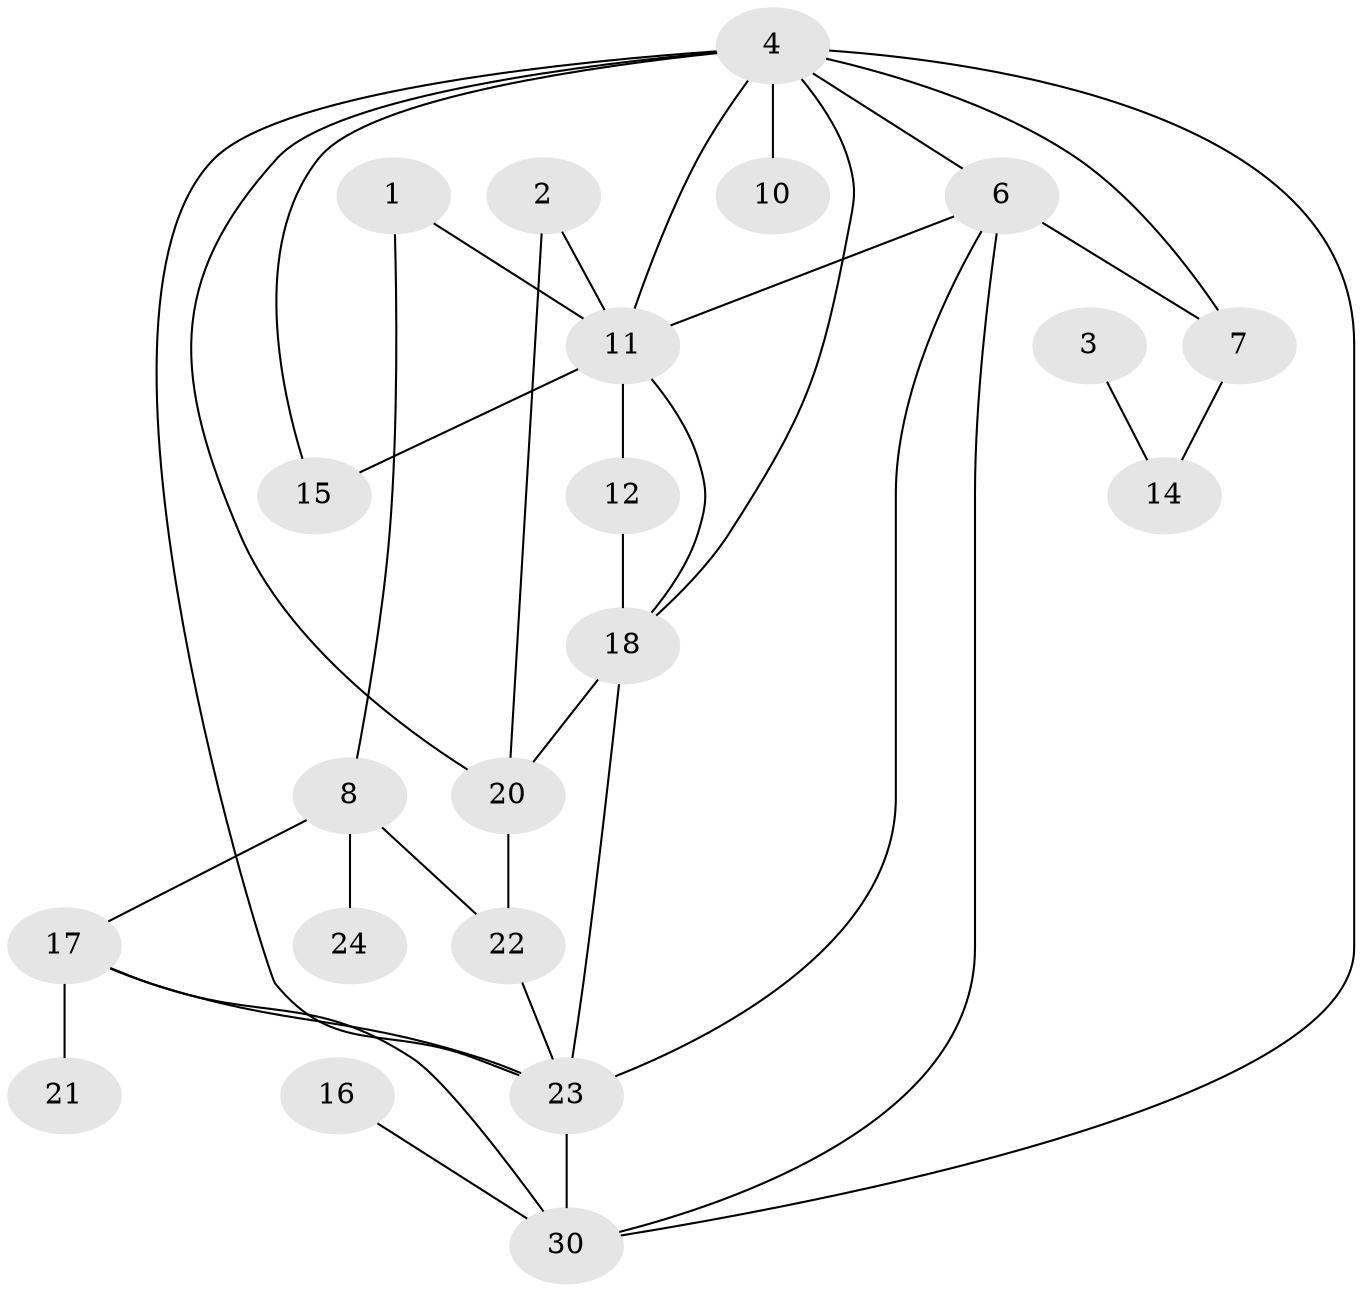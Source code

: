 // original degree distribution, {2: 0.23333333333333334, 3: 0.16666666666666666, 1: 0.23333333333333334, 0: 0.11666666666666667, 4: 0.18333333333333332, 5: 0.03333333333333333, 8: 0.03333333333333333}
// Generated by graph-tools (version 1.1) at 2025/33/03/09/25 02:33:44]
// undirected, 21 vertices, 35 edges
graph export_dot {
graph [start="1"]
  node [color=gray90,style=filled];
  1;
  2;
  3;
  4;
  6;
  7;
  8;
  10;
  11;
  12;
  14;
  15;
  16;
  17;
  18;
  20;
  21;
  22;
  23;
  24;
  30;
  1 -- 8 [weight=1.0];
  1 -- 11 [weight=1.0];
  2 -- 11 [weight=1.0];
  2 -- 20 [weight=1.0];
  3 -- 14 [weight=1.0];
  4 -- 6 [weight=2.0];
  4 -- 7 [weight=2.0];
  4 -- 10 [weight=1.0];
  4 -- 11 [weight=2.0];
  4 -- 15 [weight=2.0];
  4 -- 18 [weight=1.0];
  4 -- 20 [weight=1.0];
  4 -- 23 [weight=1.0];
  4 -- 30 [weight=1.0];
  6 -- 7 [weight=1.0];
  6 -- 11 [weight=1.0];
  6 -- 23 [weight=1.0];
  6 -- 30 [weight=1.0];
  7 -- 14 [weight=1.0];
  8 -- 17 [weight=1.0];
  8 -- 22 [weight=1.0];
  8 -- 24 [weight=1.0];
  11 -- 12 [weight=2.0];
  11 -- 15 [weight=1.0];
  11 -- 18 [weight=1.0];
  12 -- 18 [weight=1.0];
  16 -- 30 [weight=1.0];
  17 -- 21 [weight=1.0];
  17 -- 23 [weight=1.0];
  17 -- 30 [weight=1.0];
  18 -- 20 [weight=1.0];
  18 -- 23 [weight=1.0];
  20 -- 22 [weight=1.0];
  22 -- 23 [weight=1.0];
  23 -- 30 [weight=1.0];
}

